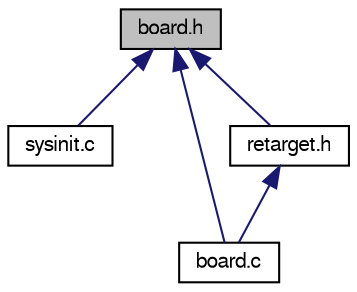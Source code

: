 digraph "board.h"
{
  edge [fontname="FreeSans",fontsize="10",labelfontname="FreeSans",labelfontsize="10"];
  node [fontname="FreeSans",fontsize="10",shape=record];
  Node1 [label="board.h",height=0.2,width=0.4,color="black", fillcolor="grey75", style="filled", fontcolor="black"];
  Node1 -> Node2 [dir="back",color="midnightblue",fontsize="10",style="solid",fontname="FreeSans"];
  Node2 [label="sysinit.c",height=0.2,width=0.4,color="black", fillcolor="white", style="filled",URL="$sysinit_8c.html"];
  Node1 -> Node3 [dir="back",color="midnightblue",fontsize="10",style="solid",fontname="FreeSans"];
  Node3 [label="board.c",height=0.2,width=0.4,color="black", fillcolor="white", style="filled",URL="$board_8c.html"];
  Node1 -> Node4 [dir="back",color="midnightblue",fontsize="10",style="solid",fontname="FreeSans"];
  Node4 [label="retarget.h",height=0.2,width=0.4,color="black", fillcolor="white", style="filled",URL="$retarget_8h.html"];
  Node4 -> Node3 [dir="back",color="midnightblue",fontsize="10",style="solid",fontname="FreeSans"];
}
